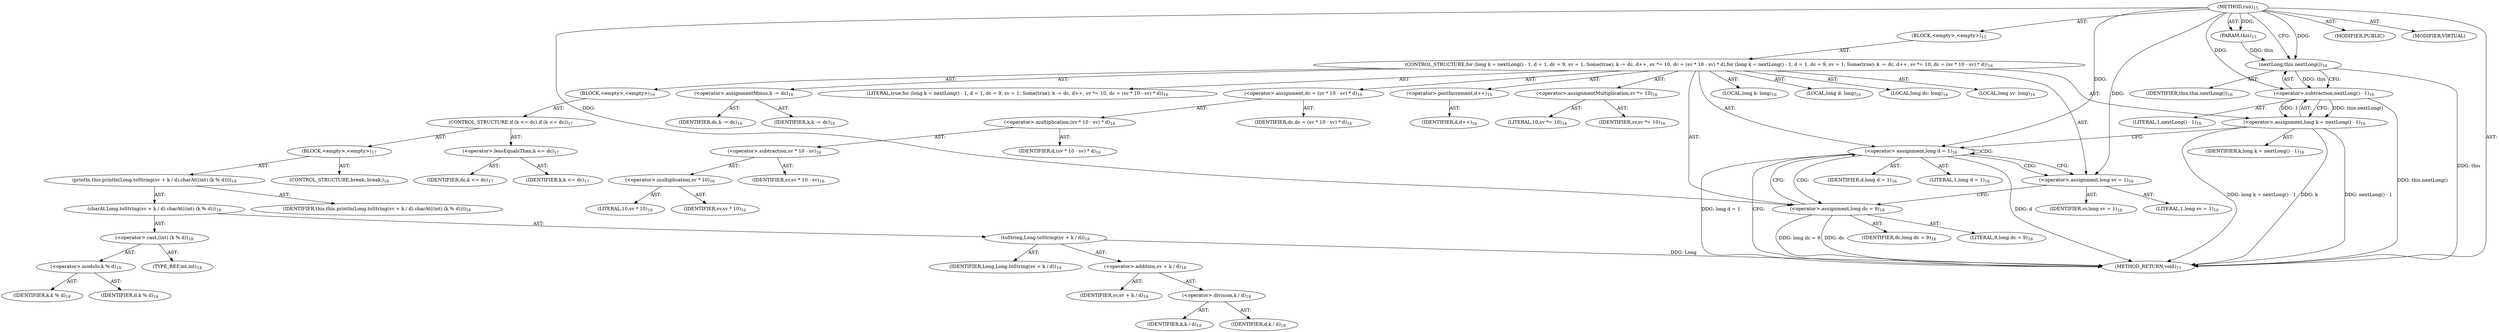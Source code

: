 digraph "run" {  
"29" [label = <(METHOD,run)<SUB>15</SUB>> ]
"4" [label = <(PARAM,this)<SUB>15</SUB>> ]
"30" [label = <(BLOCK,&lt;empty&gt;,&lt;empty&gt;)<SUB>15</SUB>> ]
"31" [label = <(CONTROL_STRUCTURE,for (long k = nextLong() - 1, d = 1, dc = 9, sv = 1; Some(true); k -= dc, d++, sv *= 10, dc = (sv * 10 - sv) * d),for (long k = nextLong() - 1, d = 1, dc = 9, sv = 1; Some(true); k -= dc, d++, sv *= 10, dc = (sv * 10 - sv) * d))<SUB>16</SUB>> ]
"32" [label = <(LOCAL,long k: long)<SUB>16</SUB>> ]
"33" [label = <(LOCAL,long d: long)<SUB>16</SUB>> ]
"34" [label = <(LOCAL,long dc: long)<SUB>16</SUB>> ]
"35" [label = <(LOCAL,long sv: long)<SUB>16</SUB>> ]
"36" [label = <(&lt;operator&gt;.assignment,long k = nextLong() - 1)<SUB>16</SUB>> ]
"37" [label = <(IDENTIFIER,k,long k = nextLong() - 1)<SUB>16</SUB>> ]
"38" [label = <(&lt;operator&gt;.subtraction,nextLong() - 1)<SUB>16</SUB>> ]
"39" [label = <(nextLong,this.nextLong())<SUB>16</SUB>> ]
"3" [label = <(IDENTIFIER,this,this.nextLong())<SUB>16</SUB>> ]
"40" [label = <(LITERAL,1,nextLong() - 1)<SUB>16</SUB>> ]
"41" [label = <(&lt;operator&gt;.assignment,long d = 1)<SUB>16</SUB>> ]
"42" [label = <(IDENTIFIER,d,long d = 1)<SUB>16</SUB>> ]
"43" [label = <(LITERAL,1,long d = 1)<SUB>16</SUB>> ]
"44" [label = <(&lt;operator&gt;.assignment,long dc = 9)<SUB>16</SUB>> ]
"45" [label = <(IDENTIFIER,dc,long dc = 9)<SUB>16</SUB>> ]
"46" [label = <(LITERAL,9,long dc = 9)<SUB>16</SUB>> ]
"47" [label = <(&lt;operator&gt;.assignment,long sv = 1)<SUB>16</SUB>> ]
"48" [label = <(IDENTIFIER,sv,long sv = 1)<SUB>16</SUB>> ]
"49" [label = <(LITERAL,1,long sv = 1)<SUB>16</SUB>> ]
"50" [label = <(LITERAL,true,for (long k = nextLong() - 1, d = 1, dc = 9, sv = 1; Some(true); k -= dc, d++, sv *= 10, dc = (sv * 10 - sv) * d))<SUB>16</SUB>> ]
"51" [label = <(&lt;operator&gt;.assignmentMinus,k -= dc)<SUB>16</SUB>> ]
"52" [label = <(IDENTIFIER,k,k -= dc)<SUB>16</SUB>> ]
"53" [label = <(IDENTIFIER,dc,k -= dc)<SUB>16</SUB>> ]
"54" [label = <(&lt;operator&gt;.postIncrement,d++)<SUB>16</SUB>> ]
"55" [label = <(IDENTIFIER,d,d++)<SUB>16</SUB>> ]
"56" [label = <(&lt;operator&gt;.assignmentMultiplication,sv *= 10)<SUB>16</SUB>> ]
"57" [label = <(IDENTIFIER,sv,sv *= 10)<SUB>16</SUB>> ]
"58" [label = <(LITERAL,10,sv *= 10)<SUB>16</SUB>> ]
"59" [label = <(&lt;operator&gt;.assignment,dc = (sv * 10 - sv) * d)<SUB>16</SUB>> ]
"60" [label = <(IDENTIFIER,dc,dc = (sv * 10 - sv) * d)<SUB>16</SUB>> ]
"61" [label = <(&lt;operator&gt;.multiplication,(sv * 10 - sv) * d)<SUB>16</SUB>> ]
"62" [label = <(&lt;operator&gt;.subtraction,sv * 10 - sv)<SUB>16</SUB>> ]
"63" [label = <(&lt;operator&gt;.multiplication,sv * 10)<SUB>16</SUB>> ]
"64" [label = <(IDENTIFIER,sv,sv * 10)<SUB>16</SUB>> ]
"65" [label = <(LITERAL,10,sv * 10)<SUB>16</SUB>> ]
"66" [label = <(IDENTIFIER,sv,sv * 10 - sv)<SUB>16</SUB>> ]
"67" [label = <(IDENTIFIER,d,(sv * 10 - sv) * d)<SUB>16</SUB>> ]
"68" [label = <(BLOCK,&lt;empty&gt;,&lt;empty&gt;)<SUB>16</SUB>> ]
"69" [label = <(CONTROL_STRUCTURE,if (k &lt;= dc),if (k &lt;= dc))<SUB>17</SUB>> ]
"70" [label = <(&lt;operator&gt;.lessEqualsThan,k &lt;= dc)<SUB>17</SUB>> ]
"71" [label = <(IDENTIFIER,k,k &lt;= dc)<SUB>17</SUB>> ]
"72" [label = <(IDENTIFIER,dc,k &lt;= dc)<SUB>17</SUB>> ]
"73" [label = <(BLOCK,&lt;empty&gt;,&lt;empty&gt;)<SUB>17</SUB>> ]
"74" [label = <(println,this.println(Long.toString(sv + k / d).charAt((int) (k % d))))<SUB>18</SUB>> ]
"5" [label = <(IDENTIFIER,this,this.println(Long.toString(sv + k / d).charAt((int) (k % d))))<SUB>18</SUB>> ]
"75" [label = <(charAt,Long.toString(sv + k / d).charAt((int) (k % d)))<SUB>18</SUB>> ]
"76" [label = <(toString,Long.toString(sv + k / d))<SUB>18</SUB>> ]
"77" [label = <(IDENTIFIER,Long,Long.toString(sv + k / d))<SUB>18</SUB>> ]
"78" [label = <(&lt;operator&gt;.addition,sv + k / d)<SUB>18</SUB>> ]
"79" [label = <(IDENTIFIER,sv,sv + k / d)<SUB>18</SUB>> ]
"80" [label = <(&lt;operator&gt;.division,k / d)<SUB>18</SUB>> ]
"81" [label = <(IDENTIFIER,k,k / d)<SUB>18</SUB>> ]
"82" [label = <(IDENTIFIER,d,k / d)<SUB>18</SUB>> ]
"83" [label = <(&lt;operator&gt;.cast,(int) (k % d))<SUB>18</SUB>> ]
"84" [label = <(TYPE_REF,int,int)<SUB>18</SUB>> ]
"85" [label = <(&lt;operator&gt;.modulo,k % d)<SUB>18</SUB>> ]
"86" [label = <(IDENTIFIER,k,k % d)<SUB>18</SUB>> ]
"87" [label = <(IDENTIFIER,d,k % d)<SUB>18</SUB>> ]
"88" [label = <(CONTROL_STRUCTURE,break;,break;)<SUB>19</SUB>> ]
"89" [label = <(MODIFIER,PUBLIC)> ]
"90" [label = <(MODIFIER,VIRTUAL)> ]
"91" [label = <(METHOD_RETURN,void)<SUB>15</SUB>> ]
  "29" -> "4"  [ label = "AST: "] 
  "29" -> "30"  [ label = "AST: "] 
  "29" -> "89"  [ label = "AST: "] 
  "29" -> "90"  [ label = "AST: "] 
  "29" -> "91"  [ label = "AST: "] 
  "30" -> "31"  [ label = "AST: "] 
  "31" -> "32"  [ label = "AST: "] 
  "31" -> "33"  [ label = "AST: "] 
  "31" -> "34"  [ label = "AST: "] 
  "31" -> "35"  [ label = "AST: "] 
  "31" -> "36"  [ label = "AST: "] 
  "31" -> "41"  [ label = "AST: "] 
  "31" -> "44"  [ label = "AST: "] 
  "31" -> "47"  [ label = "AST: "] 
  "31" -> "50"  [ label = "AST: "] 
  "31" -> "51"  [ label = "AST: "] 
  "31" -> "54"  [ label = "AST: "] 
  "31" -> "56"  [ label = "AST: "] 
  "31" -> "59"  [ label = "AST: "] 
  "31" -> "68"  [ label = "AST: "] 
  "36" -> "37"  [ label = "AST: "] 
  "36" -> "38"  [ label = "AST: "] 
  "38" -> "39"  [ label = "AST: "] 
  "38" -> "40"  [ label = "AST: "] 
  "39" -> "3"  [ label = "AST: "] 
  "41" -> "42"  [ label = "AST: "] 
  "41" -> "43"  [ label = "AST: "] 
  "44" -> "45"  [ label = "AST: "] 
  "44" -> "46"  [ label = "AST: "] 
  "47" -> "48"  [ label = "AST: "] 
  "47" -> "49"  [ label = "AST: "] 
  "51" -> "52"  [ label = "AST: "] 
  "51" -> "53"  [ label = "AST: "] 
  "54" -> "55"  [ label = "AST: "] 
  "56" -> "57"  [ label = "AST: "] 
  "56" -> "58"  [ label = "AST: "] 
  "59" -> "60"  [ label = "AST: "] 
  "59" -> "61"  [ label = "AST: "] 
  "61" -> "62"  [ label = "AST: "] 
  "61" -> "67"  [ label = "AST: "] 
  "62" -> "63"  [ label = "AST: "] 
  "62" -> "66"  [ label = "AST: "] 
  "63" -> "64"  [ label = "AST: "] 
  "63" -> "65"  [ label = "AST: "] 
  "68" -> "69"  [ label = "AST: "] 
  "69" -> "70"  [ label = "AST: "] 
  "69" -> "73"  [ label = "AST: "] 
  "70" -> "71"  [ label = "AST: "] 
  "70" -> "72"  [ label = "AST: "] 
  "73" -> "74"  [ label = "AST: "] 
  "73" -> "88"  [ label = "AST: "] 
  "74" -> "5"  [ label = "AST: "] 
  "74" -> "75"  [ label = "AST: "] 
  "75" -> "76"  [ label = "AST: "] 
  "75" -> "83"  [ label = "AST: "] 
  "76" -> "77"  [ label = "AST: "] 
  "76" -> "78"  [ label = "AST: "] 
  "78" -> "79"  [ label = "AST: "] 
  "78" -> "80"  [ label = "AST: "] 
  "80" -> "81"  [ label = "AST: "] 
  "80" -> "82"  [ label = "AST: "] 
  "83" -> "84"  [ label = "AST: "] 
  "83" -> "85"  [ label = "AST: "] 
  "85" -> "86"  [ label = "AST: "] 
  "85" -> "87"  [ label = "AST: "] 
  "36" -> "41"  [ label = "CFG: "] 
  "41" -> "91"  [ label = "CFG: "] 
  "41" -> "47"  [ label = "CFG: "] 
  "44" -> "41"  [ label = "CFG: "] 
  "47" -> "44"  [ label = "CFG: "] 
  "38" -> "36"  [ label = "CFG: "] 
  "39" -> "38"  [ label = "CFG: "] 
  "29" -> "39"  [ label = "CFG: "] 
  "36" -> "91"  [ label = "DDG: k"] 
  "39" -> "91"  [ label = "DDG: this"] 
  "38" -> "91"  [ label = "DDG: this.nextLong()"] 
  "36" -> "91"  [ label = "DDG: nextLong() - 1"] 
  "36" -> "91"  [ label = "DDG: long k = nextLong() - 1"] 
  "41" -> "91"  [ label = "DDG: d"] 
  "41" -> "91"  [ label = "DDG: long d = 1"] 
  "44" -> "91"  [ label = "DDG: dc"] 
  "44" -> "91"  [ label = "DDG: long dc = 9"] 
  "76" -> "91"  [ label = "DDG: Long"] 
  "29" -> "4"  [ label = "DDG: "] 
  "38" -> "36"  [ label = "DDG: this.nextLong()"] 
  "38" -> "36"  [ label = "DDG: 1"] 
  "29" -> "41"  [ label = "DDG: "] 
  "29" -> "44"  [ label = "DDG: "] 
  "29" -> "47"  [ label = "DDG: "] 
  "39" -> "38"  [ label = "DDG: this"] 
  "29" -> "38"  [ label = "DDG: "] 
  "4" -> "39"  [ label = "DDG: this"] 
  "29" -> "39"  [ label = "DDG: "] 
  "41" -> "47"  [ label = "CDG: "] 
  "41" -> "41"  [ label = "CDG: "] 
  "41" -> "44"  [ label = "CDG: "] 
}

